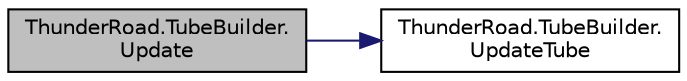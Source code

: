 digraph "ThunderRoad.TubeBuilder.Update"
{
 // LATEX_PDF_SIZE
  edge [fontname="Helvetica",fontsize="10",labelfontname="Helvetica",labelfontsize="10"];
  node [fontname="Helvetica",fontsize="10",shape=record];
  rankdir="LR";
  Node1 [label="ThunderRoad.TubeBuilder.\lUpdate",height=0.2,width=0.4,color="black", fillcolor="grey75", style="filled", fontcolor="black",tooltip="Updates this instance."];
  Node1 -> Node2 [color="midnightblue",fontsize="10",style="solid",fontname="Helvetica"];
  Node2 [label="ThunderRoad.TubeBuilder.\lUpdateTube",height=0.2,width=0.4,color="black", fillcolor="white", style="filled",URL="$class_thunder_road_1_1_tube_builder.html#afbb5c34f7cbded8d7745f23f8336eb63",tooltip="Updates the tube."];
}
